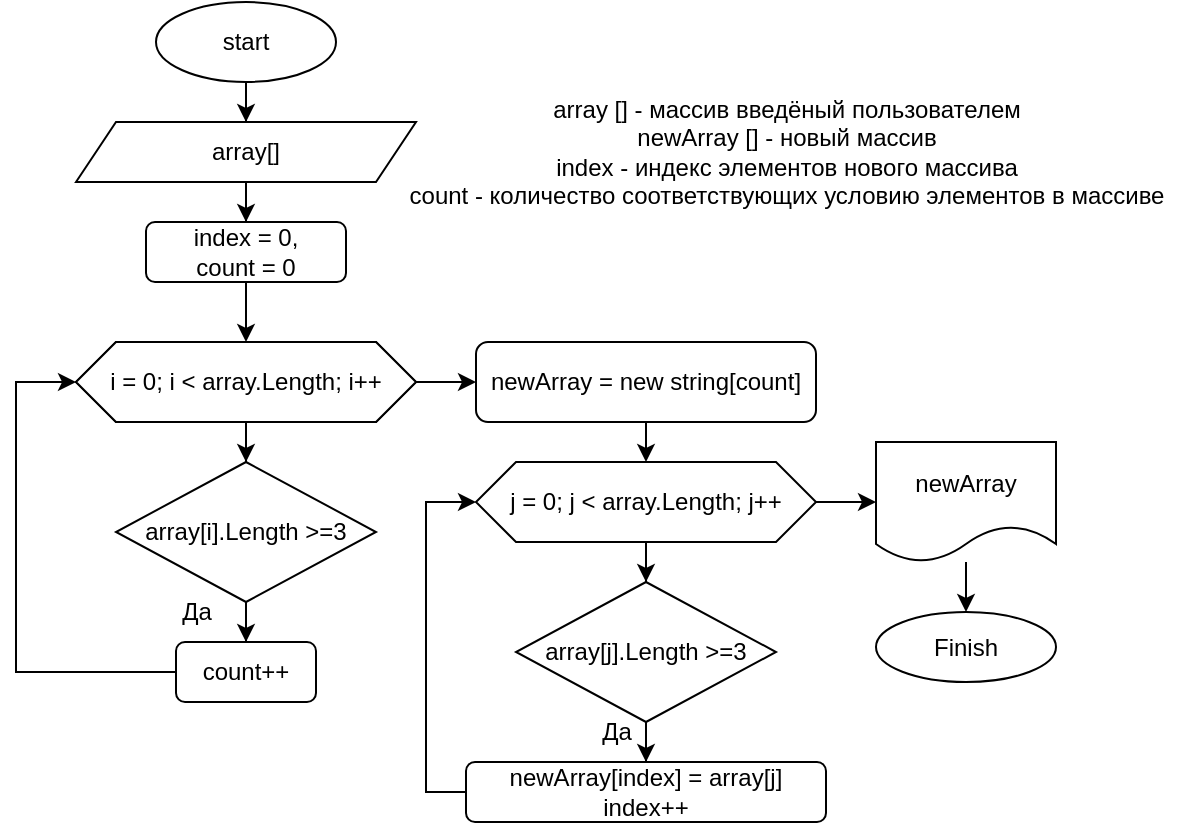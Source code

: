 <mxfile version="20.3.0" type="device"><diagram id="n6WqR7bQEYnD6pbeoMC3" name="Страница 1"><mxGraphModel dx="1108" dy="593" grid="1" gridSize="10" guides="1" tooltips="1" connect="1" arrows="1" fold="1" page="1" pageScale="1" pageWidth="827" pageHeight="1169" math="0" shadow="0"><root><mxCell id="0"/><mxCell id="1" parent="0"/><mxCell id="I9zXstOM7LbtluSgiCAT-4" value="" style="edgeStyle=orthogonalEdgeStyle;rounded=0;orthogonalLoop=1;jettySize=auto;html=1;" parent="1" source="I9zXstOM7LbtluSgiCAT-1" target="I9zXstOM7LbtluSgiCAT-2" edge="1"><mxGeometry relative="1" as="geometry"/></mxCell><mxCell id="I9zXstOM7LbtluSgiCAT-1" value="start" style="ellipse;whiteSpace=wrap;html=1;" parent="1" vertex="1"><mxGeometry x="160" width="90" height="40" as="geometry"/></mxCell><mxCell id="I9zXstOM7LbtluSgiCAT-6" value="" style="edgeStyle=orthogonalEdgeStyle;rounded=0;orthogonalLoop=1;jettySize=auto;html=1;" parent="1" source="I9zXstOM7LbtluSgiCAT-2" target="I9zXstOM7LbtluSgiCAT-5" edge="1"><mxGeometry relative="1" as="geometry"/></mxCell><mxCell id="I9zXstOM7LbtluSgiCAT-2" value="array[]" style="shape=parallelogram;perimeter=parallelogramPerimeter;whiteSpace=wrap;html=1;fixedSize=1;" parent="1" vertex="1"><mxGeometry x="120" y="60" width="170" height="30" as="geometry"/></mxCell><mxCell id="I9zXstOM7LbtluSgiCAT-8" value="" style="edgeStyle=orthogonalEdgeStyle;rounded=0;orthogonalLoop=1;jettySize=auto;html=1;entryX=0.5;entryY=0;entryDx=0;entryDy=0;" parent="1" source="I9zXstOM7LbtluSgiCAT-5" target="I9zXstOM7LbtluSgiCAT-11" edge="1"><mxGeometry relative="1" as="geometry"><mxPoint x="385" y="170" as="targetPoint"/></mxGeometry></mxCell><mxCell id="I9zXstOM7LbtluSgiCAT-5" value="index = 0,&lt;br&gt;count = 0" style="rounded=1;whiteSpace=wrap;html=1;" parent="1" vertex="1"><mxGeometry x="155" y="110" width="100" height="30" as="geometry"/></mxCell><mxCell id="I9zXstOM7LbtluSgiCAT-13" value="" style="edgeStyle=orthogonalEdgeStyle;rounded=0;orthogonalLoop=1;jettySize=auto;html=1;" parent="1" source="I9zXstOM7LbtluSgiCAT-11" target="I9zXstOM7LbtluSgiCAT-12" edge="1"><mxGeometry relative="1" as="geometry"/></mxCell><mxCell id="I9zXstOM7LbtluSgiCAT-20" value="" style="edgeStyle=orthogonalEdgeStyle;rounded=0;orthogonalLoop=1;jettySize=auto;html=1;" parent="1" source="I9zXstOM7LbtluSgiCAT-11" target="I9zXstOM7LbtluSgiCAT-19" edge="1"><mxGeometry relative="1" as="geometry"/></mxCell><mxCell id="I9zXstOM7LbtluSgiCAT-11" value="i = 0; i &amp;lt; array.Length; i++" style="shape=hexagon;perimeter=hexagonPerimeter2;whiteSpace=wrap;html=1;fixedSize=1;" parent="1" vertex="1"><mxGeometry x="120" y="170" width="170" height="40" as="geometry"/></mxCell><mxCell id="I9zXstOM7LbtluSgiCAT-15" value="" style="edgeStyle=orthogonalEdgeStyle;rounded=0;orthogonalLoop=1;jettySize=auto;html=1;" parent="1" source="I9zXstOM7LbtluSgiCAT-12" target="I9zXstOM7LbtluSgiCAT-14" edge="1"><mxGeometry relative="1" as="geometry"/></mxCell><mxCell id="I9zXstOM7LbtluSgiCAT-12" value="array[i].Length &amp;gt;=3" style="rhombus;whiteSpace=wrap;html=1;" parent="1" vertex="1"><mxGeometry x="140" y="230" width="130" height="70" as="geometry"/></mxCell><mxCell id="I9zXstOM7LbtluSgiCAT-17" style="edgeStyle=orthogonalEdgeStyle;rounded=0;orthogonalLoop=1;jettySize=auto;html=1;entryX=0;entryY=0.5;entryDx=0;entryDy=0;" parent="1" source="I9zXstOM7LbtluSgiCAT-14" target="I9zXstOM7LbtluSgiCAT-11" edge="1"><mxGeometry relative="1" as="geometry"><Array as="points"><mxPoint x="90" y="335"/><mxPoint x="90" y="190"/></Array></mxGeometry></mxCell><mxCell id="I9zXstOM7LbtluSgiCAT-14" value="count++" style="rounded=1;whiteSpace=wrap;html=1;" parent="1" vertex="1"><mxGeometry x="170" y="320" width="70" height="30" as="geometry"/></mxCell><mxCell id="I9zXstOM7LbtluSgiCAT-18" value="Да" style="text;html=1;align=center;verticalAlign=middle;resizable=0;points=[];autosize=1;strokeColor=none;fillColor=none;" parent="1" vertex="1"><mxGeometry x="160" y="290" width="40" height="30" as="geometry"/></mxCell><mxCell id="I9zXstOM7LbtluSgiCAT-22" value="" style="edgeStyle=orthogonalEdgeStyle;rounded=0;orthogonalLoop=1;jettySize=auto;html=1;" parent="1" source="I9zXstOM7LbtluSgiCAT-19" edge="1"><mxGeometry relative="1" as="geometry"><mxPoint x="405" y="230" as="targetPoint"/></mxGeometry></mxCell><mxCell id="I9zXstOM7LbtluSgiCAT-19" value="newArray = new string[count]" style="rounded=1;whiteSpace=wrap;html=1;" parent="1" vertex="1"><mxGeometry x="320" y="170" width="170" height="40" as="geometry"/></mxCell><mxCell id="I9zXstOM7LbtluSgiCAT-23" value="i = 0; i &amp;lt; array.Length; i++" style="shape=hexagon;perimeter=hexagonPerimeter2;whiteSpace=wrap;html=1;fixedSize=1;" parent="1" vertex="1"><mxGeometry x="120" y="170" width="170" height="40" as="geometry"/></mxCell><mxCell id="I9zXstOM7LbtluSgiCAT-26" value="" style="edgeStyle=orthogonalEdgeStyle;rounded=0;orthogonalLoop=1;jettySize=auto;html=1;" parent="1" source="I9zXstOM7LbtluSgiCAT-24" target="I9zXstOM7LbtluSgiCAT-25" edge="1"><mxGeometry relative="1" as="geometry"/></mxCell><mxCell id="I9zXstOM7LbtluSgiCAT-32" value="" style="edgeStyle=orthogonalEdgeStyle;rounded=0;orthogonalLoop=1;jettySize=auto;html=1;" parent="1" source="I9zXstOM7LbtluSgiCAT-24" target="I9zXstOM7LbtluSgiCAT-31" edge="1"><mxGeometry relative="1" as="geometry"/></mxCell><mxCell id="I9zXstOM7LbtluSgiCAT-24" value="j = 0; j &amp;lt; array.Length; j++" style="shape=hexagon;perimeter=hexagonPerimeter2;whiteSpace=wrap;html=1;fixedSize=1;" parent="1" vertex="1"><mxGeometry x="320" y="230" width="170" height="40" as="geometry"/></mxCell><mxCell id="I9zXstOM7LbtluSgiCAT-28" value="" style="edgeStyle=orthogonalEdgeStyle;rounded=0;orthogonalLoop=1;jettySize=auto;html=1;" parent="1" source="I9zXstOM7LbtluSgiCAT-25" target="I9zXstOM7LbtluSgiCAT-27" edge="1"><mxGeometry relative="1" as="geometry"/></mxCell><mxCell id="I9zXstOM7LbtluSgiCAT-25" value="array[j].Length &amp;gt;=3" style="rhombus;whiteSpace=wrap;html=1;" parent="1" vertex="1"><mxGeometry x="340" y="290" width="130" height="70" as="geometry"/></mxCell><mxCell id="I9zXstOM7LbtluSgiCAT-30" style="edgeStyle=orthogonalEdgeStyle;rounded=0;orthogonalLoop=1;jettySize=auto;html=1;entryX=0;entryY=0.5;entryDx=0;entryDy=0;" parent="1" source="I9zXstOM7LbtluSgiCAT-27" target="I9zXstOM7LbtluSgiCAT-24" edge="1"><mxGeometry relative="1" as="geometry"><Array as="points"><mxPoint x="295" y="395"/><mxPoint x="295" y="250"/></Array></mxGeometry></mxCell><mxCell id="I9zXstOM7LbtluSgiCAT-27" value="newArray[index] = array[j]&lt;br&gt;index++" style="rounded=1;whiteSpace=wrap;html=1;" parent="1" vertex="1"><mxGeometry x="315" y="380" width="180" height="30" as="geometry"/></mxCell><mxCell id="I9zXstOM7LbtluSgiCAT-29" value="Да" style="text;html=1;align=center;verticalAlign=middle;resizable=0;points=[];autosize=1;strokeColor=none;fillColor=none;" parent="1" vertex="1"><mxGeometry x="370" y="350" width="40" height="30" as="geometry"/></mxCell><mxCell id="I9zXstOM7LbtluSgiCAT-34" value="" style="edgeStyle=orthogonalEdgeStyle;rounded=0;orthogonalLoop=1;jettySize=auto;html=1;" parent="1" source="I9zXstOM7LbtluSgiCAT-31" target="I9zXstOM7LbtluSgiCAT-33" edge="1"><mxGeometry relative="1" as="geometry"/></mxCell><mxCell id="I9zXstOM7LbtluSgiCAT-31" value="newArray" style="shape=document;whiteSpace=wrap;html=1;boundedLbl=1;" parent="1" vertex="1"><mxGeometry x="520" y="220" width="90" height="60" as="geometry"/></mxCell><mxCell id="I9zXstOM7LbtluSgiCAT-33" value="Finish" style="ellipse;whiteSpace=wrap;html=1;" parent="1" vertex="1"><mxGeometry x="520" y="305" width="90" height="35" as="geometry"/></mxCell><mxCell id="-SQKmFNsdcXKbIpB-qNU-1" value="array [] - массив введёный пользователем&lt;br&gt;newArray [] - новый массив&lt;br&gt;index - индекс элементов нового массива&lt;br&gt;count - количество соответствующих условию элементов в массиве" style="text;html=1;align=center;verticalAlign=middle;resizable=0;points=[];autosize=1;strokeColor=none;fillColor=none;" vertex="1" parent="1"><mxGeometry x="275" y="40" width="400" height="70" as="geometry"/></mxCell></root></mxGraphModel></diagram></mxfile>